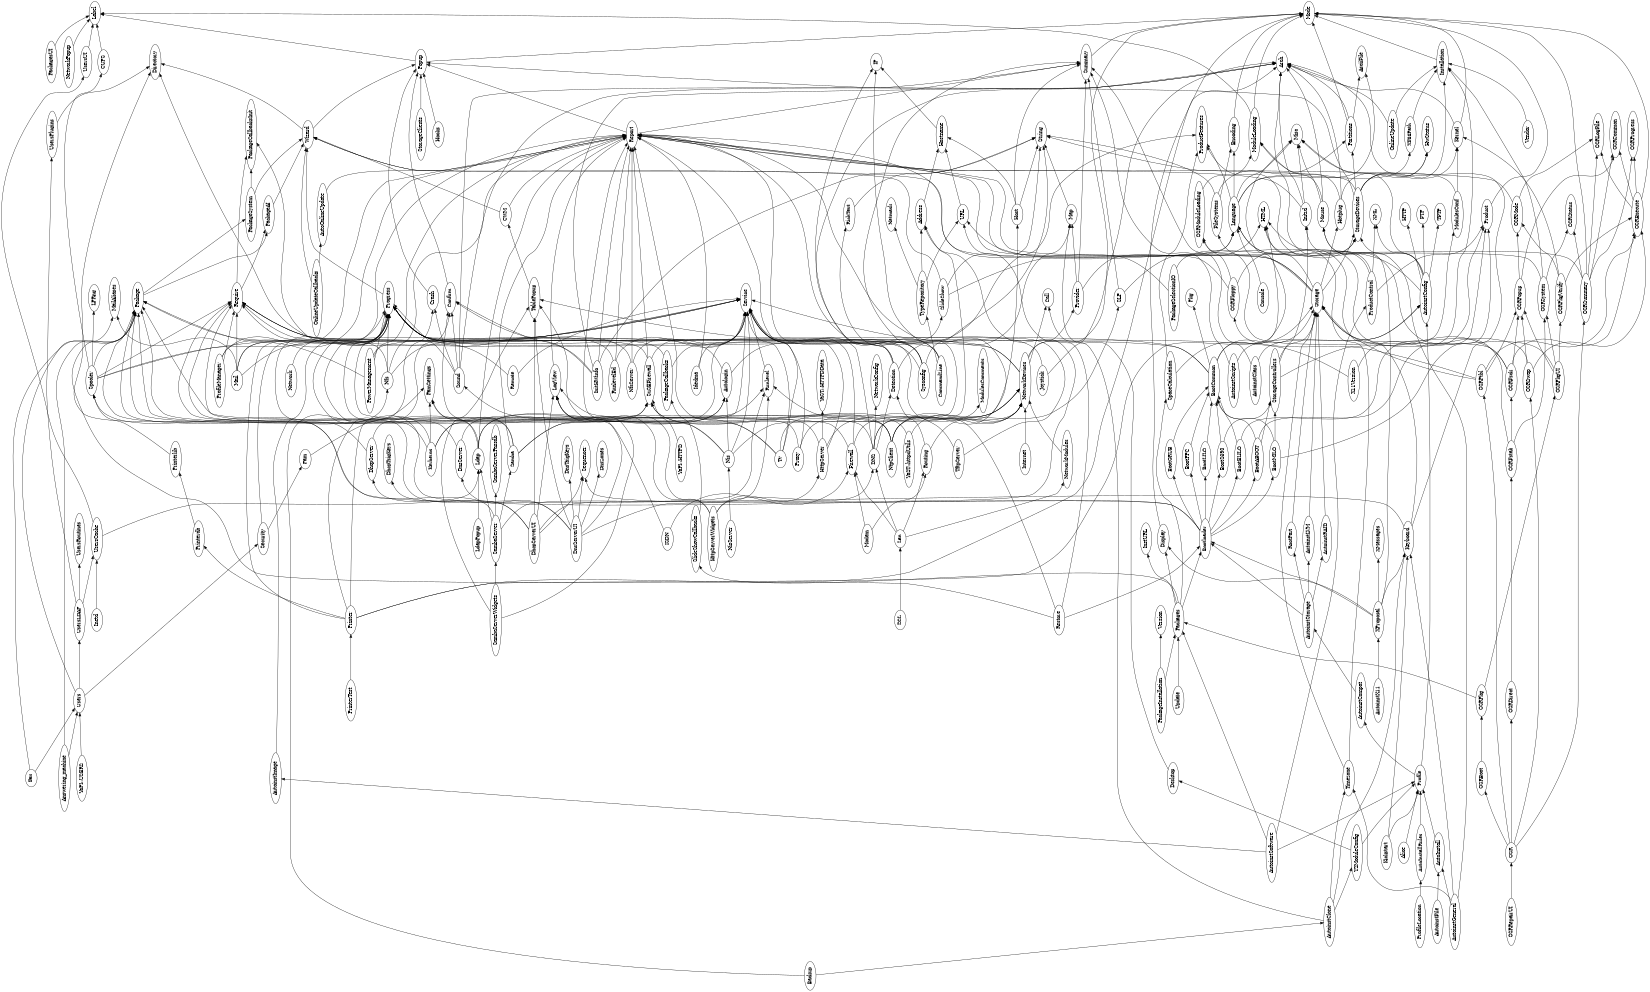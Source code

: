digraph import {
	graph [rankdir=LR, size="16,11", rotate=90];
	OSRFsck -> Storage;
	OSRFsck -> OSRExecute;
	OSRFsck -> OSRModuleLoading;
	OSRFsck -> OSRPopup;
	BootCommon -> Require;
	BootCommon -> Storage;
	BootCommon -> Pkg;
	BootCommon -> Misc;
	BootCommon -> TablePopup;
	UsersPlugins -> Directory;
	OSRExecute -> Mode;
	OSRExecute -> OSRCommon;
	OSRExecute -> OSRLogFile;
	OSRExecute -> OSRProgress;
	ProductControl -> XML;
	ProductControl -> Product;
	ProductControl -> ProductFeatures;
	ProductControl -> Arch;
	Provider -> Language;
	Provider -> Map;
	Provider -> Summary;
	SlideShow -> Language;
	SlideShow -> String;
	SlideShow -> Wizard;
	Printerdb -> Printerlib;
	X11Version -> Installation;
	X11Version -> Require;
	PackageAI -> Wizard;
	NetworkModules -> NetworkDevices;
	Security -> Pam;
	Security -> Progress;
	OSRFloppy -> StorageDevices;
	OSRFloppy -> Report;
	OSRFloppy -> OSRModuleLoading;
	Routing -> Detection;
	Routing -> NetworkDevices;
	SambaServerWidgets -> LogView;
	SambaServerWidgets -> TablePopup;
	SambaServerWidgets -> SambaServer;
	AutoinstClass -> AutoinstConfig;
	AutoinstClass -> Summary;
	Desktop -> Map;
	Host -> Hostname;
	Host -> String;
	Host -> Summary;
	AutoinstSoftware -> Profile;
	AutoinstSoftware -> Packages;
	AutoinstSoftware -> ProductControl;
	AutoinstSoftware -> AutoinstImage;
	Popup -> Label;
	Popup -> Mode;
	Summary -> Mode;
	Keyboard -> Arch;
	Keyboard -> Directory;
	Keyboard -> Language;
	OSRDirect -> OSRFstab;
	RichText -> String;
	DnsServer -> Package;
	DnsServer -> SuSEFirewall;
	StorageDevices -> String;
	StorageDevices -> HwStatus;
	StorageDevices -> Partitions;
	StorageDevices -> Installation;
	StorageDevices -> Kernel;
	StorageDevices -> Popup;
	ProfileManager -> Progress;
	ProfileManager -> Report;
	ProfileManager -> Require;
	Printer -> Arch;
	Printer -> Confirm;
	Printer -> Crash;
	Printer -> HTML;
	Printer -> Printerdb;
	Printer -> Progress;
	Autologin -> ProductFeatures;
	Autologin -> Require;
	OnlineUpdateCallbacks -> AutoOnlineUpdate;
	OnlineUpdateCallbacks -> Wizard;
	NetworkPopup -> Label;
	SambaServer -> Samba;
	SambaServer -> Runlevel;
	SambaServer -> SambaServerPassdb;
	SambaServer -> Spooler;
	SambaServer -> Ldap;
	AutoinstConfig -> Misc;
	AutoinstConfig -> URL;
	AutoinstConfig -> XML;
	AutoinstConfig -> HTTP;
	AutoinstConfig -> FTP;
	AutoinstConfig -> StorageDevices;
	AutoinstConfig -> TFTP;
	Printerlib -> Spooler;
	Package -> PackageAI;
	Package -> PackageSystem;
	RunlevelEd -> Service;
	RunlevelEd -> Progress;
	RunlevelEd -> Report;
	FileSystems -> String;
	FileSystems -> Partitions;
	FileSystems -> Encoding;
	Users -> MailAliases;
	Users -> Security;
	Users -> UsersLDAP;
	OSRSystem -> Installation;
	OSRSystem -> Report;
	OSRSystem -> OSRStatus;
	OSRPopup -> OSRMode;
	OSRPopup -> OSRCommon;
	OSRBoot -> OSRPkg;
	AutoinstClone -> Call;
	AutoinstClone -> Y2ModuleConfig;
	AutoinstClone -> Keyboard;
	AutoinstClone -> Timezone;
	HttpServerWidgets -> LogView;
	HttpServerWidgets -> TablePopup;
	HttpServerWidgets -> HttpServer;
	HttpServerWidgets -> DNS;
	TypeRepository -> Address;
	TypeRepository -> Netmask;
	TypeRepository -> URL;
	Wizard -> Popup;
	Wizard -> Directory;
	Require -> PackageAI;
	Require -> PackageCallbacksInit;
	PowerManagement -> Package;
	PowerManagement -> Progress;
	PowerManagement -> Report;
	PowerManagement -> Service;
	Modem -> Firewall;
	Modem -> Routing;
	URL -> Hostname;
	BootS390 -> StorageControllers;
	BootS390 -> BootCommon;
	OSRRepairUI -> OSR;
	"YaPI::HTTPD" -> SuSEFirewall;
	NisServer -> Nis;
	StorageClients -> Popup;
	BootABOOT -> BootCommon;
	BootABOOT -> Product;
	BootABOOT -> StorageControllers;
	OSRFstab -> Initrd;
	OSRFstab -> OSRFsck;
	OSRFstab -> OSRSystem;
	Initrd -> Arch;
	Initrd -> Misc;
	Initrd -> Report;
	Encoding -> Mode;
	HttpServer -> "YaST::HTTPDData";
	HttpServer -> NetworkDevices;
	HttpServer -> Report;
	HttpServer -> Service;
	Proxy -> NetworkDevices;
	Proxy -> Package;
	Proxy -> Service;
	Confirm -> Popup;
	DSL -> Lan;
	Hotplug -> Arch;
	Hotplug -> ModuleLoading;
	Hotplug -> HwStatus;
	Mouse -> Arch;
	Mouse -> Misc;
	Mouse -> ModuleLoading;
	PackageSystem -> PackageCallbacksInit;
	PackageSystem -> Wizard;
	OSRPkgUI -> HTML;
	OSRPkgUI -> OSRSystem;
	OSRPkgUI -> OSRPkgVerify;
	OSRPkgUI -> OSRPopup;
	LogView -> Report;
	OSRModuleLoading -> ModuleLoading;
	BootMILO -> Product;
	BootMILO -> StorageControllers;
	BootMILO -> BootCommon;
	AutoinstGeneral -> AutoInstall;
	AutoinstGeneral -> Keyboard;
	AutoinstGeneral -> Mouse;
	AutoinstGeneral -> Timezone;
	OSRSummary -> Mode;
	OSRSummary -> HTML;
	OSRSummary -> OSRLogFile;
	OSRSummary -> OSRStatus;
	OSRSummary -> OSRProgress;
	OSRSummary -> OSRCommon;
	AutoinstFile -> AutoInstall;
	RootPart -> Storage;
	OSRPkg -> Packages;
	OSRPkg -> OSRPkgUI;
	XF86Path -> Installation;
	PackageCallbacks -> PackageCallbacksInit;
	PackageCallbacks -> SlideShow;
	Language -> Misc;
	Language -> AsciiFile;
	Language -> XF86Path;
	Language -> Encoding;
	Language -> ProductFeatures;
	AutoInstall -> Profile;
	Sysconfig -> Progress;
	Sysconfig -> Report;
	Sysconfig -> IP;
	Sysconfig -> String;
	Sysconfig -> Service;
	StorageControllers -> ModulesConf;
	StorageControllers -> Initrd;
	StorageControllers -> Storage;
	CWM -> Report;
	CWM -> Wizard;
	DhcpServerUI -> DhcpTsigKeys;
	DhcpServerUI -> DhcpServer;
	DhcpServerUI -> Address;
	DhcpServerUI -> LogView;
	DhcpServerUI -> TablePopup;
	DhcpServerUI -> Sequencer;
	DhcpServer -> Package;
	DhcpServer -> SuSEFirewall;
	Runlevel -> Service;
	CUPS -> Label;
	Firewall -> Service;
	Firewall -> NetworkDevices;
	Firewall -> Package;
	OSRSwap -> OSRExecute;
	OSRSwap -> OSRPopup;
	OSRSwap -> Storage;
	Fax -> Package;
	Fax -> Users;
	Kickstart -> Profile;
	Kickstart -> Keyboard;
	Nis -> Service;
	Nis -> Report;
	Nis -> Progress;
	Nis -> Autologin;
	Nis -> Address;
	Kernel -> Arch;
	Kernel -> Mode;
	BootELILO -> BootCommon;
	BootELILO -> Product;
	Detection -> Directory;
	Detection -> Arch;
	Detection -> Confirm;
	Detection -> Map;
	Restore -> Bootloader;
	Restore -> Service;
	Restore -> Package;
	Restore -> URL;
	AutoinstCompat -> AutoinstStorage;
	Hooks -> Popup;
	SpaceCalculation -> ProductFeatures;
	SpaceCalculation -> Storage;
	Network -> Progress;
	Profile -> AutoinstConfig;
	Profile -> AutoinstCompat;
	NfsServer -> Service;
	NfsServer -> Report;
	NfsServer -> Progress;
	LdapPopup -> Ldap;
	SuSEFirewall -> Progress;
	SuSEFirewall -> Report;
	SuSEFirewall -> Service;
	Console -> Language;
	TftpServer -> Runlevel;
	TftpServer -> Report;
	NtpClient -> NetworkDevices;
	NtpClient -> Package;
	NtpClient -> SuSEFirewall;
	NtpClient -> IP;
	NtpClient -> LogView;
	NtpClient -> SLP;
	AutoinstX11 -> XProposal;
	Nfs -> Report;
	Nfs -> Service;
	Nfs -> Progress;
	Nfs -> Require;
	Alice -> Profile;
	OSRPkgVerify -> Kernel;
	OSRPkgVerify -> OSRExecute;
	OSRPkgVerify -> OSRMode;
	OSRPtbl -> OSRExecute;
	OSRPtbl -> OSRFloppy;
	OSRPtbl -> OSRPopup;
	OSRPtbl -> Storage;
	AutoinstStorage -> Bootloader;
	AutoinstStorage -> AutoinstLVM;
	AutoinstStorage -> AutoinstRAID;
	AutoinstStorage -> RootPart;
	BootLILO -> BootCommon;
	BootGRUB -> BootCommon;
	DnsServerUI -> DnsTsigKeys;
	DnsServerUI -> DnsZones;
	DnsServerUI -> Require;
	DnsServerUI -> Runlevel;
	DnsServerUI -> DnsServer;
	DnsServerUI -> LogView;
	DnsServerUI -> TablePopup;
	DnsServerUI -> Sequencer;
	Address -> Hostname;
	Idedma -> Report;
	Idedma -> Service;
	Kerberos -> Summary;
	Kerberos -> Require;
	Kerberos -> Progress;
	Kerberos -> PamSettings;
	Kerberos -> Runlevel;
	Lan -> DNS;
	Lan -> NetworkModules;
	Lan -> Routing;
	Lan -> Firewall;
	Backup -> Nfs;
	Backup -> AutoinstClone;
	Map -> String;
	Mail -> MailAliases;
	Mail -> Report;
	Mail -> Service;
	Mail -> Progress;
	Mail -> Require;
	UsersCache -> Ldap;
	UsersCache -> UsersUI;
	AutoinstLVM -> Storage;
	Samba -> PamSettings;
	Samba -> Progress;
	Samba -> Report;
	Samba -> Service;
	Samba -> Autologin;
	ProfileLocation -> AutoInstallRules;
	AutoinstImage -> Progress;
	Internet -> NetworkDevices;
	InitHWinfo -> String;
	InitHWinfo -> Confirm;
	InitHWinfo -> Progress;
	InitHWinfo -> Arch;
	InitHWinfo -> Report;
	AutoinstScripts -> AutoinstConfig;
	AutoinstScripts -> Summary;
	ModulesConf -> Misc;
	ModulesConf -> Kernel;
	XProposal -> Mouse;
	XProposal -> Keyboard;
	XProposal -> XMessages;
	XProposal -> Bootloader;
	XProposal -> Display;
	ModuleLoading -> Mode;
	ModuleLoading -> Label;
	AutoInstallRules -> Profile;
	PackageInstallation -> Version;
	PackageInstallation -> Packages;
	UsersUI -> Label;
	Product -> Mode;
	Tv -> Report;
	Tv -> ModulesComments;
	Tv -> Require;
	Tv -> Service;
	Tv -> Sound;
	TablePopup -> CWM;
	Hostname -> IP;
	AutoinstRAID -> Storage;
	DNS -> Detection;
	DNS -> Host;
	DNS -> NetworkConfig;
	DNS -> NetworkDevices;
	DNS -> Package;
	DNS -> Service;
	PackagesUI -> Label;
	Spooler -> CUPS;
	Spooler -> LPRng;
	Spooler -> Package;
	Spooler -> Report;
	Spooler -> Require;
	Spooler -> Service;
	AutoOnlineUpdate -> Report;
	OSRMode -> OSRLogFile;
	OSRMode -> Report;
	Inetd -> UsersCache;
	CommandLine -> Report;
	CommandLine -> TypeRepository;
	CommandLine -> RichText;
	CommandLine -> Progress;
	Crash -> Popup;
	Report -> Popup;
	Report -> Summary;
	Timezone -> Language;
	Timezone -> Storage;
	Pam -> PamSettings;
	OSR -> OSRSummary;
	OSR -> OSRDirect;
	OSR -> OSRPtbl;
	OSR -> OSRSwap;
	OSR -> OSRBoot;
	Partitions -> Arch;
	Partitions -> Mode;
	Partitions -> AsciiFile;
	Vendor -> Installation;
	Y2ModuleConfig -> Profile;
	Y2ModuleConfig -> Desktop;
	Answering_machine -> Package;
	Answering_machine -> Users;
	Update -> Packages;
	Installation -> Mode;
	Joystick -> Mode;
	Joystick -> Service;
	Packages -> Bootloader;
	Packages -> InstURL;
	Packages -> SpaceCalculation;
	Packages -> Display;
	Packages -> SlideShowCallbacks;
	SLP -> Summary;
	SLP -> HTML;
	Remote -> Package;
	Remote -> Service;
	ISDN -> Firewall;
	ISDN -> Confirm;
	Display -> Mode;
	NetworkDevices -> Arch;
	NetworkDevices -> Call;
	NetworkDevices -> Progress;
	NetworkDevices -> Require;
	NetworkDevices -> Provider;
	Bootloader -> Progress;
	Bootloader -> BootABOOT;
	Bootloader -> BootELILO;
	Bootloader -> BootLILO;
	Bootloader -> BootMILO;
	Bootloader -> BootPPC;
	Bootloader -> BootS390;
	Bootloader -> BootGRUB;
	Bootloader -> Sequencer;
	Ldap -> Autologin;
	Ldap -> PamSettings;
	Ldap -> Progress;
	Ldap -> Report;
	Ldap -> Service;
	PackageSelectionIO -> Report;
	PackageSelectionIO -> StorageDevices;
	UsersLDAP -> UsersCache;
	UsersLDAP -> UsersPlugins;
	UsersLDAP -> UsersRoutines;
	PrinterTest -> Printer;
	"YaPI::USERS" -> Users;
	OnlineUpdate -> Arch;
	OnlineUpdate -> Installation;
	SlideShowCallbacks -> PackageCallbacks;
	BootPPC -> BootCommon;
	"YaST::httpdUtils" -> SuSEFirewall;
	"YaST::httpdUtils" -> NetworkDevices;
	Sound -> Arch;
	Sound -> Summary;
	Sound -> Crash;
	Sound -> Progress;
	Sound -> Confirm;
	Storage -> FileSystems;
	Storage -> StorageDevices;
	Storage -> Hotplug;
	Storage -> Wizard;
	Storage -> HTML;
	Storage -> Report;
	Progress -> Wizard;
}
